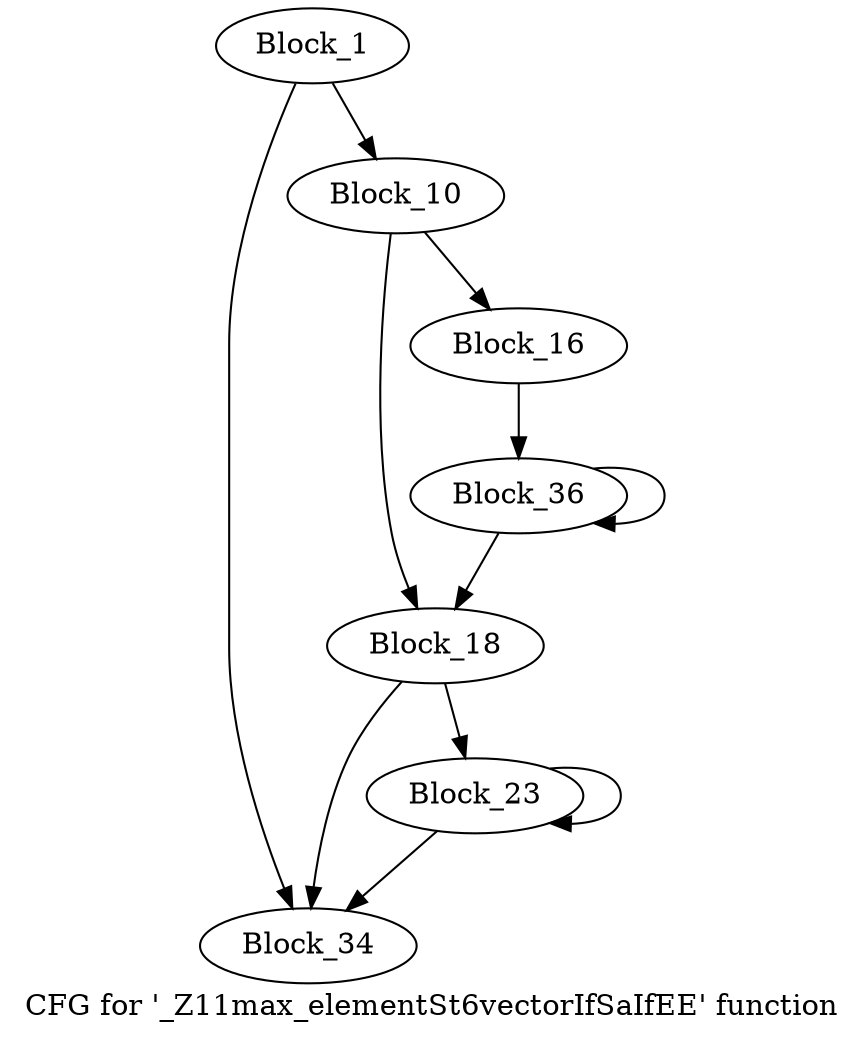 digraph "CFG for '_Z11max_elementSt6vectorIfSaIfEE' function" {
	label="CFG for '_Z11max_elementSt6vectorIfSaIfEE' function";

	block_1 [label="Block_1"];
	block_1:s0 -> block_34;
	block_1:s1 -> block_10;
	block_10 [label="Block_10"];
	block_10:s0 -> block_18;
	block_10:s1 -> block_16;
	block_16 [label="Block_16"];
	block_16 -> block_36;
	block_18 [label="Block_18"];
	block_18:s0 -> block_34;
	block_18:s1 -> block_23;
	block_23 [label="Block_23"];
	block_23:s0 -> block_34;
	block_23:s1 -> block_23;
	block_34 [label="Block_34"];
	block_36 [label="Block_36"];
	block_36:s0 -> block_18;
	block_36:s1 -> block_36;
}
